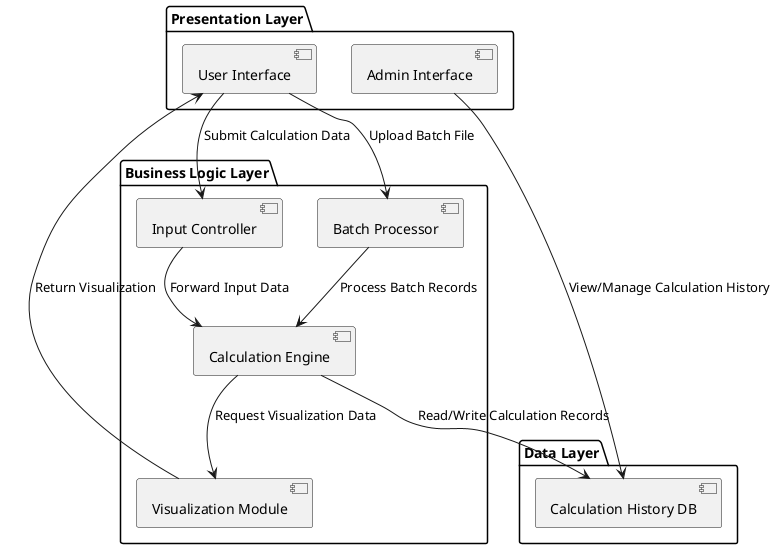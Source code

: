 @startuml
package "Presentation Layer" {
  [User Interface] as UI
  [Admin Interface] as AdminUI
}

package "Business Logic Layer" {
  [Input Controller] as IC
  [Batch Processor] as BP
  [Calculation Engine] as CE
  [Visualization Module] as VM
}

package "Data Layer" {
  [Calculation History DB] as DB
}

UI --> IC : Submit Calculation Data
UI --> BP : Upload Batch File
IC --> CE : Forward Input Data
BP --> CE : Process Batch Records
CE --> VM : Request Visualization Data
VM --> UI : Return Visualization

CE --> DB : Read/Write Calculation Records
AdminUI --> DB : View/Manage Calculation History

@enduml

